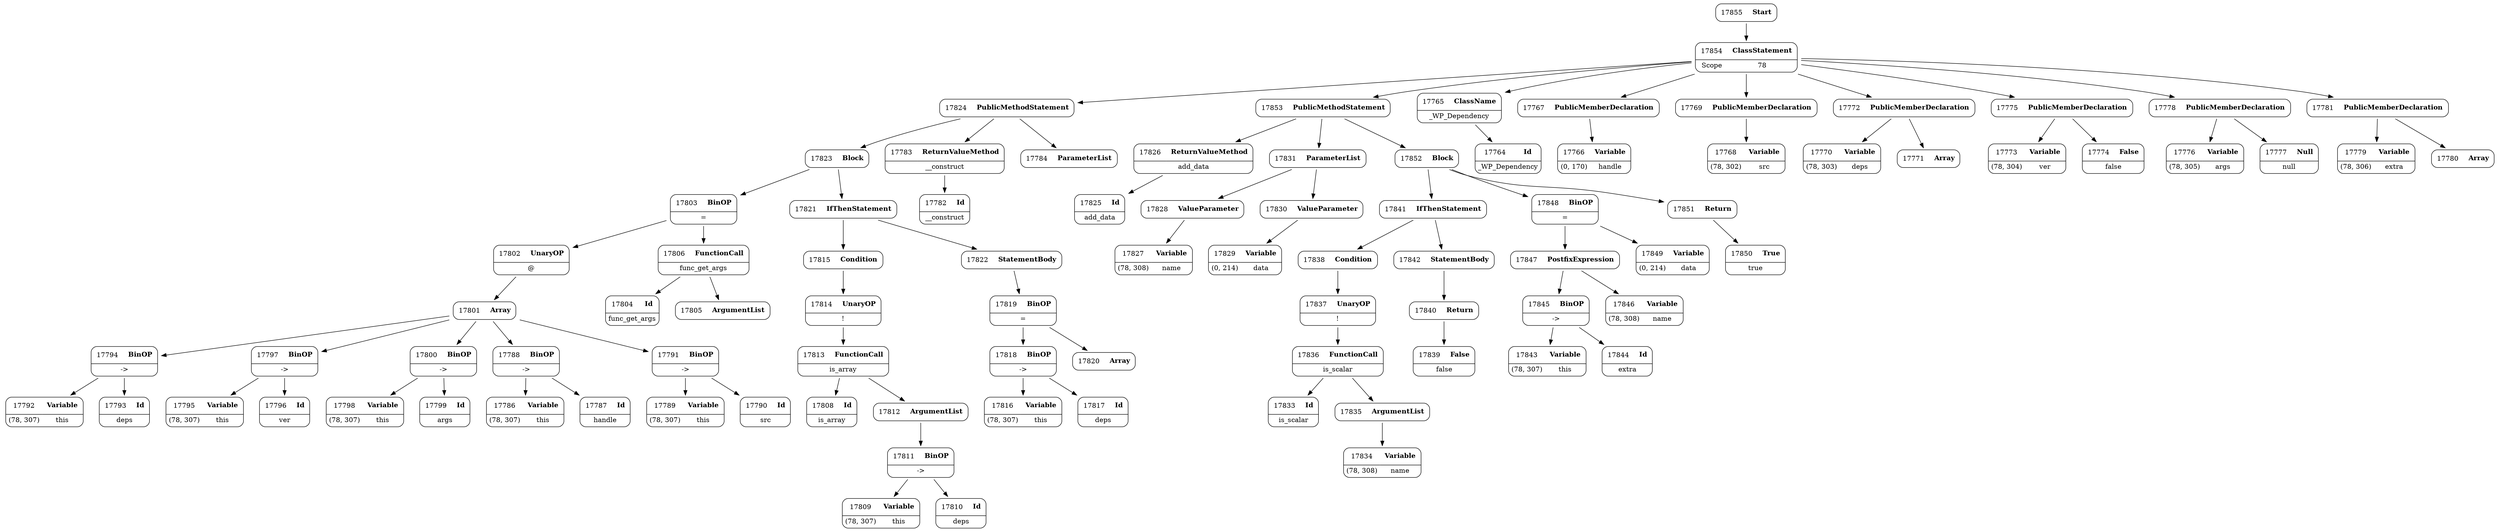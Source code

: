 digraph ast {
node [shape=none];
17792 [label=<<TABLE border='1' cellspacing='0' cellpadding='10' style='rounded' ><TR><TD border='0'>17792</TD><TD border='0'><B>Variable</B></TD></TR><HR/><TR><TD border='0' cellpadding='5'>(78, 307)</TD><TD border='0' cellpadding='5'>this</TD></TR></TABLE>>];
17793 [label=<<TABLE border='1' cellspacing='0' cellpadding='10' style='rounded' ><TR><TD border='0'>17793</TD><TD border='0'><B>Id</B></TD></TR><HR/><TR><TD border='0' cellpadding='5' colspan='2'>deps</TD></TR></TABLE>>];
17794 [label=<<TABLE border='1' cellspacing='0' cellpadding='10' style='rounded' ><TR><TD border='0'>17794</TD><TD border='0'><B>BinOP</B></TD></TR><HR/><TR><TD border='0' cellpadding='5' colspan='2'>-&gt;</TD></TR></TABLE>>];
17794 -> 17792 [weight=2];
17794 -> 17793 [weight=2];
17795 [label=<<TABLE border='1' cellspacing='0' cellpadding='10' style='rounded' ><TR><TD border='0'>17795</TD><TD border='0'><B>Variable</B></TD></TR><HR/><TR><TD border='0' cellpadding='5'>(78, 307)</TD><TD border='0' cellpadding='5'>this</TD></TR></TABLE>>];
17796 [label=<<TABLE border='1' cellspacing='0' cellpadding='10' style='rounded' ><TR><TD border='0'>17796</TD><TD border='0'><B>Id</B></TD></TR><HR/><TR><TD border='0' cellpadding='5' colspan='2'>ver</TD></TR></TABLE>>];
17797 [label=<<TABLE border='1' cellspacing='0' cellpadding='10' style='rounded' ><TR><TD border='0'>17797</TD><TD border='0'><B>BinOP</B></TD></TR><HR/><TR><TD border='0' cellpadding='5' colspan='2'>-&gt;</TD></TR></TABLE>>];
17797 -> 17795 [weight=2];
17797 -> 17796 [weight=2];
17798 [label=<<TABLE border='1' cellspacing='0' cellpadding='10' style='rounded' ><TR><TD border='0'>17798</TD><TD border='0'><B>Variable</B></TD></TR><HR/><TR><TD border='0' cellpadding='5'>(78, 307)</TD><TD border='0' cellpadding='5'>this</TD></TR></TABLE>>];
17799 [label=<<TABLE border='1' cellspacing='0' cellpadding='10' style='rounded' ><TR><TD border='0'>17799</TD><TD border='0'><B>Id</B></TD></TR><HR/><TR><TD border='0' cellpadding='5' colspan='2'>args</TD></TR></TABLE>>];
17800 [label=<<TABLE border='1' cellspacing='0' cellpadding='10' style='rounded' ><TR><TD border='0'>17800</TD><TD border='0'><B>BinOP</B></TD></TR><HR/><TR><TD border='0' cellpadding='5' colspan='2'>-&gt;</TD></TR></TABLE>>];
17800 -> 17798 [weight=2];
17800 -> 17799 [weight=2];
17801 [label=<<TABLE border='1' cellspacing='0' cellpadding='10' style='rounded' ><TR><TD border='0'>17801</TD><TD border='0'><B>Array</B></TD></TR></TABLE>>];
17801 -> 17788 [weight=2];
17801 -> 17791 [weight=2];
17801 -> 17794 [weight=2];
17801 -> 17797 [weight=2];
17801 -> 17800 [weight=2];
17802 [label=<<TABLE border='1' cellspacing='0' cellpadding='10' style='rounded' ><TR><TD border='0'>17802</TD><TD border='0'><B>UnaryOP</B></TD></TR><HR/><TR><TD border='0' cellpadding='5' colspan='2'>@</TD></TR></TABLE>>];
17802 -> 17801 [weight=2];
17803 [label=<<TABLE border='1' cellspacing='0' cellpadding='10' style='rounded' ><TR><TD border='0'>17803</TD><TD border='0'><B>BinOP</B></TD></TR><HR/><TR><TD border='0' cellpadding='5' colspan='2'>=</TD></TR></TABLE>>];
17803 -> 17802 [weight=2];
17803 -> 17806 [weight=2];
17804 [label=<<TABLE border='1' cellspacing='0' cellpadding='10' style='rounded' ><TR><TD border='0'>17804</TD><TD border='0'><B>Id</B></TD></TR><HR/><TR><TD border='0' cellpadding='5' colspan='2'>func_get_args</TD></TR></TABLE>>];
17805 [label=<<TABLE border='1' cellspacing='0' cellpadding='10' style='rounded' ><TR><TD border='0'>17805</TD><TD border='0'><B>ArgumentList</B></TD></TR></TABLE>>];
17806 [label=<<TABLE border='1' cellspacing='0' cellpadding='10' style='rounded' ><TR><TD border='0'>17806</TD><TD border='0'><B>FunctionCall</B></TD></TR><HR/><TR><TD border='0' cellpadding='5' colspan='2'>func_get_args</TD></TR></TABLE>>];
17806 -> 17804 [weight=2];
17806 -> 17805 [weight=2];
17808 [label=<<TABLE border='1' cellspacing='0' cellpadding='10' style='rounded' ><TR><TD border='0'>17808</TD><TD border='0'><B>Id</B></TD></TR><HR/><TR><TD border='0' cellpadding='5' colspan='2'>is_array</TD></TR></TABLE>>];
17809 [label=<<TABLE border='1' cellspacing='0' cellpadding='10' style='rounded' ><TR><TD border='0'>17809</TD><TD border='0'><B>Variable</B></TD></TR><HR/><TR><TD border='0' cellpadding='5'>(78, 307)</TD><TD border='0' cellpadding='5'>this</TD></TR></TABLE>>];
17810 [label=<<TABLE border='1' cellspacing='0' cellpadding='10' style='rounded' ><TR><TD border='0'>17810</TD><TD border='0'><B>Id</B></TD></TR><HR/><TR><TD border='0' cellpadding='5' colspan='2'>deps</TD></TR></TABLE>>];
17811 [label=<<TABLE border='1' cellspacing='0' cellpadding='10' style='rounded' ><TR><TD border='0'>17811</TD><TD border='0'><B>BinOP</B></TD></TR><HR/><TR><TD border='0' cellpadding='5' colspan='2'>-&gt;</TD></TR></TABLE>>];
17811 -> 17809 [weight=2];
17811 -> 17810 [weight=2];
17812 [label=<<TABLE border='1' cellspacing='0' cellpadding='10' style='rounded' ><TR><TD border='0'>17812</TD><TD border='0'><B>ArgumentList</B></TD></TR></TABLE>>];
17812 -> 17811 [weight=2];
17813 [label=<<TABLE border='1' cellspacing='0' cellpadding='10' style='rounded' ><TR><TD border='0'>17813</TD><TD border='0'><B>FunctionCall</B></TD></TR><HR/><TR><TD border='0' cellpadding='5' colspan='2'>is_array</TD></TR></TABLE>>];
17813 -> 17808 [weight=2];
17813 -> 17812 [weight=2];
17814 [label=<<TABLE border='1' cellspacing='0' cellpadding='10' style='rounded' ><TR><TD border='0'>17814</TD><TD border='0'><B>UnaryOP</B></TD></TR><HR/><TR><TD border='0' cellpadding='5' colspan='2'>!</TD></TR></TABLE>>];
17814 -> 17813 [weight=2];
17815 [label=<<TABLE border='1' cellspacing='0' cellpadding='10' style='rounded' ><TR><TD border='0'>17815</TD><TD border='0'><B>Condition</B></TD></TR></TABLE>>];
17815 -> 17814 [weight=2];
17816 [label=<<TABLE border='1' cellspacing='0' cellpadding='10' style='rounded' ><TR><TD border='0'>17816</TD><TD border='0'><B>Variable</B></TD></TR><HR/><TR><TD border='0' cellpadding='5'>(78, 307)</TD><TD border='0' cellpadding='5'>this</TD></TR></TABLE>>];
17817 [label=<<TABLE border='1' cellspacing='0' cellpadding='10' style='rounded' ><TR><TD border='0'>17817</TD><TD border='0'><B>Id</B></TD></TR><HR/><TR><TD border='0' cellpadding='5' colspan='2'>deps</TD></TR></TABLE>>];
17818 [label=<<TABLE border='1' cellspacing='0' cellpadding='10' style='rounded' ><TR><TD border='0'>17818</TD><TD border='0'><B>BinOP</B></TD></TR><HR/><TR><TD border='0' cellpadding='5' colspan='2'>-&gt;</TD></TR></TABLE>>];
17818 -> 17816 [weight=2];
17818 -> 17817 [weight=2];
17819 [label=<<TABLE border='1' cellspacing='0' cellpadding='10' style='rounded' ><TR><TD border='0'>17819</TD><TD border='0'><B>BinOP</B></TD></TR><HR/><TR><TD border='0' cellpadding='5' colspan='2'>=</TD></TR></TABLE>>];
17819 -> 17818 [weight=2];
17819 -> 17820 [weight=2];
17820 [label=<<TABLE border='1' cellspacing='0' cellpadding='10' style='rounded' ><TR><TD border='0'>17820</TD><TD border='0'><B>Array</B></TD></TR></TABLE>>];
17821 [label=<<TABLE border='1' cellspacing='0' cellpadding='10' style='rounded' ><TR><TD border='0'>17821</TD><TD border='0'><B>IfThenStatement</B></TD></TR></TABLE>>];
17821 -> 17815 [weight=2];
17821 -> 17822 [weight=2];
17822 [label=<<TABLE border='1' cellspacing='0' cellpadding='10' style='rounded' ><TR><TD border='0'>17822</TD><TD border='0'><B>StatementBody</B></TD></TR></TABLE>>];
17822 -> 17819 [weight=2];
17823 [label=<<TABLE border='1' cellspacing='0' cellpadding='10' style='rounded' ><TR><TD border='0'>17823</TD><TD border='0'><B>Block</B></TD></TR></TABLE>>];
17823 -> 17803 [weight=2];
17823 -> 17821 [weight=2];
17824 [label=<<TABLE border='1' cellspacing='0' cellpadding='10' style='rounded' ><TR><TD border='0'>17824</TD><TD border='0'><B>PublicMethodStatement</B></TD></TR></TABLE>>];
17824 -> 17783 [weight=2];
17824 -> 17784 [weight=2];
17824 -> 17823 [weight=2];
17825 [label=<<TABLE border='1' cellspacing='0' cellpadding='10' style='rounded' ><TR><TD border='0'>17825</TD><TD border='0'><B>Id</B></TD></TR><HR/><TR><TD border='0' cellpadding='5' colspan='2'>add_data</TD></TR></TABLE>>];
17826 [label=<<TABLE border='1' cellspacing='0' cellpadding='10' style='rounded' ><TR><TD border='0'>17826</TD><TD border='0'><B>ReturnValueMethod</B></TD></TR><HR/><TR><TD border='0' cellpadding='5' colspan='2'>add_data</TD></TR></TABLE>>];
17826 -> 17825 [weight=2];
17827 [label=<<TABLE border='1' cellspacing='0' cellpadding='10' style='rounded' ><TR><TD border='0'>17827</TD><TD border='0'><B>Variable</B></TD></TR><HR/><TR><TD border='0' cellpadding='5'>(78, 308)</TD><TD border='0' cellpadding='5'>name</TD></TR></TABLE>>];
17828 [label=<<TABLE border='1' cellspacing='0' cellpadding='10' style='rounded' ><TR><TD border='0'>17828</TD><TD border='0'><B>ValueParameter</B></TD></TR></TABLE>>];
17828 -> 17827 [weight=2];
17829 [label=<<TABLE border='1' cellspacing='0' cellpadding='10' style='rounded' ><TR><TD border='0'>17829</TD><TD border='0'><B>Variable</B></TD></TR><HR/><TR><TD border='0' cellpadding='5'>(0, 214)</TD><TD border='0' cellpadding='5'>data</TD></TR></TABLE>>];
17830 [label=<<TABLE border='1' cellspacing='0' cellpadding='10' style='rounded' ><TR><TD border='0'>17830</TD><TD border='0'><B>ValueParameter</B></TD></TR></TABLE>>];
17830 -> 17829 [weight=2];
17831 [label=<<TABLE border='1' cellspacing='0' cellpadding='10' style='rounded' ><TR><TD border='0'>17831</TD><TD border='0'><B>ParameterList</B></TD></TR></TABLE>>];
17831 -> 17828 [weight=2];
17831 -> 17830 [weight=2];
17833 [label=<<TABLE border='1' cellspacing='0' cellpadding='10' style='rounded' ><TR><TD border='0'>17833</TD><TD border='0'><B>Id</B></TD></TR><HR/><TR><TD border='0' cellpadding='5' colspan='2'>is_scalar</TD></TR></TABLE>>];
17834 [label=<<TABLE border='1' cellspacing='0' cellpadding='10' style='rounded' ><TR><TD border='0'>17834</TD><TD border='0'><B>Variable</B></TD></TR><HR/><TR><TD border='0' cellpadding='5'>(78, 308)</TD><TD border='0' cellpadding='5'>name</TD></TR></TABLE>>];
17835 [label=<<TABLE border='1' cellspacing='0' cellpadding='10' style='rounded' ><TR><TD border='0'>17835</TD><TD border='0'><B>ArgumentList</B></TD></TR></TABLE>>];
17835 -> 17834 [weight=2];
17836 [label=<<TABLE border='1' cellspacing='0' cellpadding='10' style='rounded' ><TR><TD border='0'>17836</TD><TD border='0'><B>FunctionCall</B></TD></TR><HR/><TR><TD border='0' cellpadding='5' colspan='2'>is_scalar</TD></TR></TABLE>>];
17836 -> 17833 [weight=2];
17836 -> 17835 [weight=2];
17837 [label=<<TABLE border='1' cellspacing='0' cellpadding='10' style='rounded' ><TR><TD border='0'>17837</TD><TD border='0'><B>UnaryOP</B></TD></TR><HR/><TR><TD border='0' cellpadding='5' colspan='2'>!</TD></TR></TABLE>>];
17837 -> 17836 [weight=2];
17838 [label=<<TABLE border='1' cellspacing='0' cellpadding='10' style='rounded' ><TR><TD border='0'>17838</TD><TD border='0'><B>Condition</B></TD></TR></TABLE>>];
17838 -> 17837 [weight=2];
17839 [label=<<TABLE border='1' cellspacing='0' cellpadding='10' style='rounded' ><TR><TD border='0'>17839</TD><TD border='0'><B>False</B></TD></TR><HR/><TR><TD border='0' cellpadding='5' colspan='2'>false</TD></TR></TABLE>>];
17840 [label=<<TABLE border='1' cellspacing='0' cellpadding='10' style='rounded' ><TR><TD border='0'>17840</TD><TD border='0'><B>Return</B></TD></TR></TABLE>>];
17840 -> 17839 [weight=2];
17841 [label=<<TABLE border='1' cellspacing='0' cellpadding='10' style='rounded' ><TR><TD border='0'>17841</TD><TD border='0'><B>IfThenStatement</B></TD></TR></TABLE>>];
17841 -> 17838 [weight=2];
17841 -> 17842 [weight=2];
17842 [label=<<TABLE border='1' cellspacing='0' cellpadding='10' style='rounded' ><TR><TD border='0'>17842</TD><TD border='0'><B>StatementBody</B></TD></TR></TABLE>>];
17842 -> 17840 [weight=2];
17843 [label=<<TABLE border='1' cellspacing='0' cellpadding='10' style='rounded' ><TR><TD border='0'>17843</TD><TD border='0'><B>Variable</B></TD></TR><HR/><TR><TD border='0' cellpadding='5'>(78, 307)</TD><TD border='0' cellpadding='5'>this</TD></TR></TABLE>>];
17844 [label=<<TABLE border='1' cellspacing='0' cellpadding='10' style='rounded' ><TR><TD border='0'>17844</TD><TD border='0'><B>Id</B></TD></TR><HR/><TR><TD border='0' cellpadding='5' colspan='2'>extra</TD></TR></TABLE>>];
17845 [label=<<TABLE border='1' cellspacing='0' cellpadding='10' style='rounded' ><TR><TD border='0'>17845</TD><TD border='0'><B>BinOP</B></TD></TR><HR/><TR><TD border='0' cellpadding='5' colspan='2'>-&gt;</TD></TR></TABLE>>];
17845 -> 17843 [weight=2];
17845 -> 17844 [weight=2];
17846 [label=<<TABLE border='1' cellspacing='0' cellpadding='10' style='rounded' ><TR><TD border='0'>17846</TD><TD border='0'><B>Variable</B></TD></TR><HR/><TR><TD border='0' cellpadding='5'>(78, 308)</TD><TD border='0' cellpadding='5'>name</TD></TR></TABLE>>];
17847 [label=<<TABLE border='1' cellspacing='0' cellpadding='10' style='rounded' ><TR><TD border='0'>17847</TD><TD border='0'><B>PostfixExpression</B></TD></TR></TABLE>>];
17847 -> 17845 [weight=2];
17847 -> 17846 [weight=2];
17848 [label=<<TABLE border='1' cellspacing='0' cellpadding='10' style='rounded' ><TR><TD border='0'>17848</TD><TD border='0'><B>BinOP</B></TD></TR><HR/><TR><TD border='0' cellpadding='5' colspan='2'>=</TD></TR></TABLE>>];
17848 -> 17847 [weight=2];
17848 -> 17849 [weight=2];
17849 [label=<<TABLE border='1' cellspacing='0' cellpadding='10' style='rounded' ><TR><TD border='0'>17849</TD><TD border='0'><B>Variable</B></TD></TR><HR/><TR><TD border='0' cellpadding='5'>(0, 214)</TD><TD border='0' cellpadding='5'>data</TD></TR></TABLE>>];
17850 [label=<<TABLE border='1' cellspacing='0' cellpadding='10' style='rounded' ><TR><TD border='0'>17850</TD><TD border='0'><B>True</B></TD></TR><HR/><TR><TD border='0' cellpadding='5' colspan='2'>true</TD></TR></TABLE>>];
17851 [label=<<TABLE border='1' cellspacing='0' cellpadding='10' style='rounded' ><TR><TD border='0'>17851</TD><TD border='0'><B>Return</B></TD></TR></TABLE>>];
17851 -> 17850 [weight=2];
17852 [label=<<TABLE border='1' cellspacing='0' cellpadding='10' style='rounded' ><TR><TD border='0'>17852</TD><TD border='0'><B>Block</B></TD></TR></TABLE>>];
17852 -> 17841 [weight=2];
17852 -> 17848 [weight=2];
17852 -> 17851 [weight=2];
17853 [label=<<TABLE border='1' cellspacing='0' cellpadding='10' style='rounded' ><TR><TD border='0'>17853</TD><TD border='0'><B>PublicMethodStatement</B></TD></TR></TABLE>>];
17853 -> 17826 [weight=2];
17853 -> 17831 [weight=2];
17853 -> 17852 [weight=2];
17854 [label=<<TABLE border='1' cellspacing='0' cellpadding='10' style='rounded' ><TR><TD border='0'>17854</TD><TD border='0'><B>ClassStatement</B></TD></TR><HR/><TR><TD border='0' cellpadding='5'>Scope</TD><TD border='0' cellpadding='5'>78</TD></TR></TABLE>>];
17854 -> 17765 [weight=2];
17854 -> 17767 [weight=2];
17854 -> 17769 [weight=2];
17854 -> 17772 [weight=2];
17854 -> 17775 [weight=2];
17854 -> 17778 [weight=2];
17854 -> 17781 [weight=2];
17854 -> 17824 [weight=2];
17854 -> 17853 [weight=2];
17855 [label=<<TABLE border='1' cellspacing='0' cellpadding='10' style='rounded' ><TR><TD border='0'>17855</TD><TD border='0'><B>Start</B></TD></TR></TABLE>>];
17855 -> 17854 [weight=2];
17764 [label=<<TABLE border='1' cellspacing='0' cellpadding='10' style='rounded' ><TR><TD border='0'>17764</TD><TD border='0'><B>Id</B></TD></TR><HR/><TR><TD border='0' cellpadding='5' colspan='2'>_WP_Dependency</TD></TR></TABLE>>];
17765 [label=<<TABLE border='1' cellspacing='0' cellpadding='10' style='rounded' ><TR><TD border='0'>17765</TD><TD border='0'><B>ClassName</B></TD></TR><HR/><TR><TD border='0' cellpadding='5' colspan='2'>_WP_Dependency</TD></TR></TABLE>>];
17765 -> 17764 [weight=2];
17766 [label=<<TABLE border='1' cellspacing='0' cellpadding='10' style='rounded' ><TR><TD border='0'>17766</TD><TD border='0'><B>Variable</B></TD></TR><HR/><TR><TD border='0' cellpadding='5'>(0, 170)</TD><TD border='0' cellpadding='5'>handle</TD></TR></TABLE>>];
17767 [label=<<TABLE border='1' cellspacing='0' cellpadding='10' style='rounded' ><TR><TD border='0'>17767</TD><TD border='0'><B>PublicMemberDeclaration</B></TD></TR></TABLE>>];
17767 -> 17766 [weight=2];
17768 [label=<<TABLE border='1' cellspacing='0' cellpadding='10' style='rounded' ><TR><TD border='0'>17768</TD><TD border='0'><B>Variable</B></TD></TR><HR/><TR><TD border='0' cellpadding='5'>(78, 302)</TD><TD border='0' cellpadding='5'>src</TD></TR></TABLE>>];
17769 [label=<<TABLE border='1' cellspacing='0' cellpadding='10' style='rounded' ><TR><TD border='0'>17769</TD><TD border='0'><B>PublicMemberDeclaration</B></TD></TR></TABLE>>];
17769 -> 17768 [weight=2];
17770 [label=<<TABLE border='1' cellspacing='0' cellpadding='10' style='rounded' ><TR><TD border='0'>17770</TD><TD border='0'><B>Variable</B></TD></TR><HR/><TR><TD border='0' cellpadding='5'>(78, 303)</TD><TD border='0' cellpadding='5'>deps</TD></TR></TABLE>>];
17771 [label=<<TABLE border='1' cellspacing='0' cellpadding='10' style='rounded' ><TR><TD border='0'>17771</TD><TD border='0'><B>Array</B></TD></TR></TABLE>>];
17772 [label=<<TABLE border='1' cellspacing='0' cellpadding='10' style='rounded' ><TR><TD border='0'>17772</TD><TD border='0'><B>PublicMemberDeclaration</B></TD></TR></TABLE>>];
17772 -> 17770 [weight=2];
17772 -> 17771 [weight=2];
17773 [label=<<TABLE border='1' cellspacing='0' cellpadding='10' style='rounded' ><TR><TD border='0'>17773</TD><TD border='0'><B>Variable</B></TD></TR><HR/><TR><TD border='0' cellpadding='5'>(78, 304)</TD><TD border='0' cellpadding='5'>ver</TD></TR></TABLE>>];
17774 [label=<<TABLE border='1' cellspacing='0' cellpadding='10' style='rounded' ><TR><TD border='0'>17774</TD><TD border='0'><B>False</B></TD></TR><HR/><TR><TD border='0' cellpadding='5' colspan='2'>false</TD></TR></TABLE>>];
17775 [label=<<TABLE border='1' cellspacing='0' cellpadding='10' style='rounded' ><TR><TD border='0'>17775</TD><TD border='0'><B>PublicMemberDeclaration</B></TD></TR></TABLE>>];
17775 -> 17773 [weight=2];
17775 -> 17774 [weight=2];
17776 [label=<<TABLE border='1' cellspacing='0' cellpadding='10' style='rounded' ><TR><TD border='0'>17776</TD><TD border='0'><B>Variable</B></TD></TR><HR/><TR><TD border='0' cellpadding='5'>(78, 305)</TD><TD border='0' cellpadding='5'>args</TD></TR></TABLE>>];
17777 [label=<<TABLE border='1' cellspacing='0' cellpadding='10' style='rounded' ><TR><TD border='0'>17777</TD><TD border='0'><B>Null</B></TD></TR><HR/><TR><TD border='0' cellpadding='5' colspan='2'>null</TD></TR></TABLE>>];
17778 [label=<<TABLE border='1' cellspacing='0' cellpadding='10' style='rounded' ><TR><TD border='0'>17778</TD><TD border='0'><B>PublicMemberDeclaration</B></TD></TR></TABLE>>];
17778 -> 17776 [weight=2];
17778 -> 17777 [weight=2];
17779 [label=<<TABLE border='1' cellspacing='0' cellpadding='10' style='rounded' ><TR><TD border='0'>17779</TD><TD border='0'><B>Variable</B></TD></TR><HR/><TR><TD border='0' cellpadding='5'>(78, 306)</TD><TD border='0' cellpadding='5'>extra</TD></TR></TABLE>>];
17780 [label=<<TABLE border='1' cellspacing='0' cellpadding='10' style='rounded' ><TR><TD border='0'>17780</TD><TD border='0'><B>Array</B></TD></TR></TABLE>>];
17781 [label=<<TABLE border='1' cellspacing='0' cellpadding='10' style='rounded' ><TR><TD border='0'>17781</TD><TD border='0'><B>PublicMemberDeclaration</B></TD></TR></TABLE>>];
17781 -> 17779 [weight=2];
17781 -> 17780 [weight=2];
17782 [label=<<TABLE border='1' cellspacing='0' cellpadding='10' style='rounded' ><TR><TD border='0'>17782</TD><TD border='0'><B>Id</B></TD></TR><HR/><TR><TD border='0' cellpadding='5' colspan='2'>__construct</TD></TR></TABLE>>];
17783 [label=<<TABLE border='1' cellspacing='0' cellpadding='10' style='rounded' ><TR><TD border='0'>17783</TD><TD border='0'><B>ReturnValueMethod</B></TD></TR><HR/><TR><TD border='0' cellpadding='5' colspan='2'>__construct</TD></TR></TABLE>>];
17783 -> 17782 [weight=2];
17784 [label=<<TABLE border='1' cellspacing='0' cellpadding='10' style='rounded' ><TR><TD border='0'>17784</TD><TD border='0'><B>ParameterList</B></TD></TR></TABLE>>];
17786 [label=<<TABLE border='1' cellspacing='0' cellpadding='10' style='rounded' ><TR><TD border='0'>17786</TD><TD border='0'><B>Variable</B></TD></TR><HR/><TR><TD border='0' cellpadding='5'>(78, 307)</TD><TD border='0' cellpadding='5'>this</TD></TR></TABLE>>];
17787 [label=<<TABLE border='1' cellspacing='0' cellpadding='10' style='rounded' ><TR><TD border='0'>17787</TD><TD border='0'><B>Id</B></TD></TR><HR/><TR><TD border='0' cellpadding='5' colspan='2'>handle</TD></TR></TABLE>>];
17788 [label=<<TABLE border='1' cellspacing='0' cellpadding='10' style='rounded' ><TR><TD border='0'>17788</TD><TD border='0'><B>BinOP</B></TD></TR><HR/><TR><TD border='0' cellpadding='5' colspan='2'>-&gt;</TD></TR></TABLE>>];
17788 -> 17786 [weight=2];
17788 -> 17787 [weight=2];
17789 [label=<<TABLE border='1' cellspacing='0' cellpadding='10' style='rounded' ><TR><TD border='0'>17789</TD><TD border='0'><B>Variable</B></TD></TR><HR/><TR><TD border='0' cellpadding='5'>(78, 307)</TD><TD border='0' cellpadding='5'>this</TD></TR></TABLE>>];
17790 [label=<<TABLE border='1' cellspacing='0' cellpadding='10' style='rounded' ><TR><TD border='0'>17790</TD><TD border='0'><B>Id</B></TD></TR><HR/><TR><TD border='0' cellpadding='5' colspan='2'>src</TD></TR></TABLE>>];
17791 [label=<<TABLE border='1' cellspacing='0' cellpadding='10' style='rounded' ><TR><TD border='0'>17791</TD><TD border='0'><B>BinOP</B></TD></TR><HR/><TR><TD border='0' cellpadding='5' colspan='2'>-&gt;</TD></TR></TABLE>>];
17791 -> 17789 [weight=2];
17791 -> 17790 [weight=2];
}
